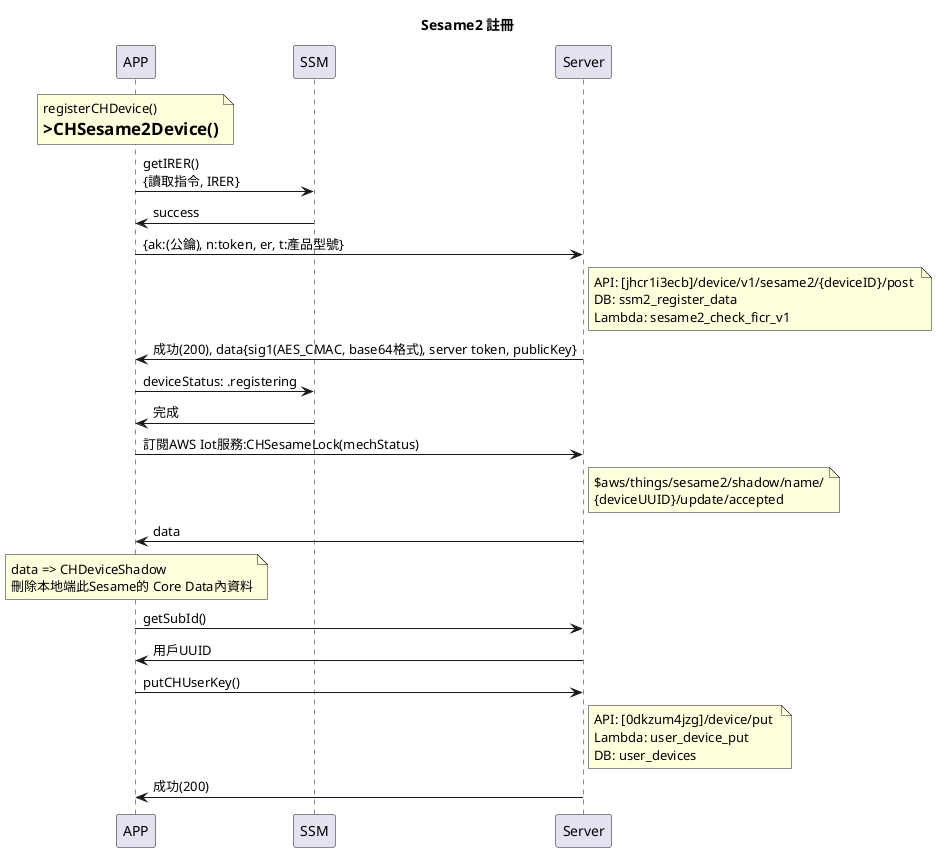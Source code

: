 @startuml

title:"Sesame2 註冊"

note over APP: registerCHDevice() \n=>CHSesame2Device()
APP -> SSM: getIRER() \n{讀取指令, IRER}
SSM -> APP: success
APP -> Server: {ak:(公鑰), n:token, er, t:產品型號}
note right of Server: API: [jhcr1i3ecb]/device/v1/sesame2/{deviceID}/post \nDB: ssm2_register_data \nLambda: sesame2_check_ficr_v1
Server -> APP: 成功(200), data{sig1(AES_CMAC, base64格式), server token, publicKey}
APP -> SSM: deviceStatus: .registering
SSM -> APP: 完成
APP -> Server: 訂閱AWS Iot服務:CHSesameLock(mechStatus)
note right of Server: $aws/things/sesame2/shadow/name/\n{deviceUUID}/update/accepted
Server -> APP: data
note over APP: data => CHDeviceShadow \n刪除本地端此Sesame的 Core Data內資料

APP -> Server: getSubId()
Server -> APP: 用戶UUID
APP -> Server: putCHUserKey() 
note right of Server: API: [0dkzum4jzg]/device/put \nLambda: user_device_put \nDB: user_devices
Server -> APP: 成功(200) 


@enduml
